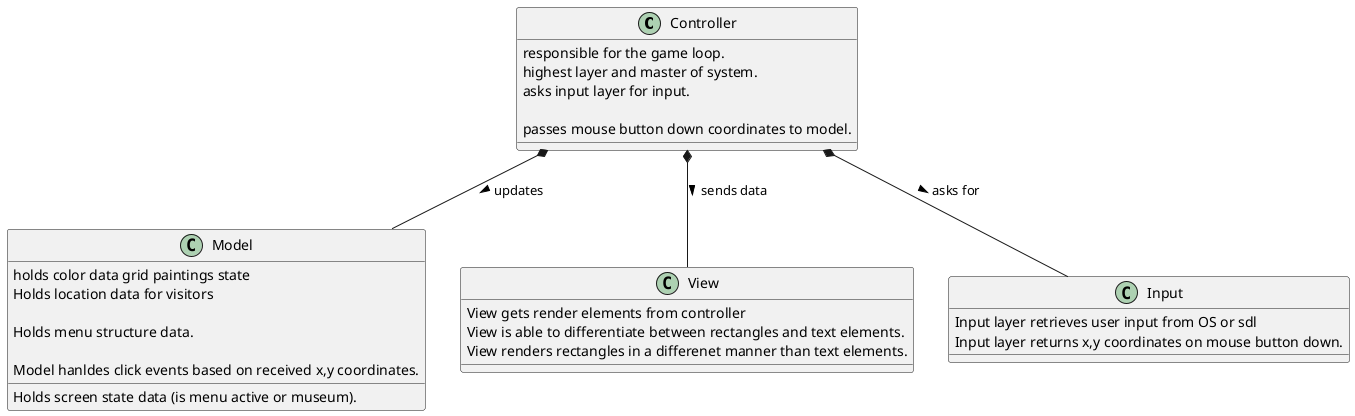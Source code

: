 @startuml
class Controller{
    responsible for the game loop.
    highest layer and master of system.
    asks input layer for input.

    passes mouse button down coordinates to model.
}

class Model{
    holds color data grid paintings state
    Holds location data for visitors

    Holds menu structure data.
    Holds screen state data (is menu active or museum).

    Model hanldes click events based on received x,y coordinates.
}

class View{
    View gets render elements from controller
    View is able to differentiate between rectangles and text elements.
    View renders rectangles in a differenet manner than text elements.
}

class Input{
    Input layer retrieves user input from OS or sdl
    Input layer returns x,y coordinates on mouse button down.

}

Controller *-- Model : updates > 
Controller *-- View : sends data >
Controller *-- Input : asks for >

@enduml
